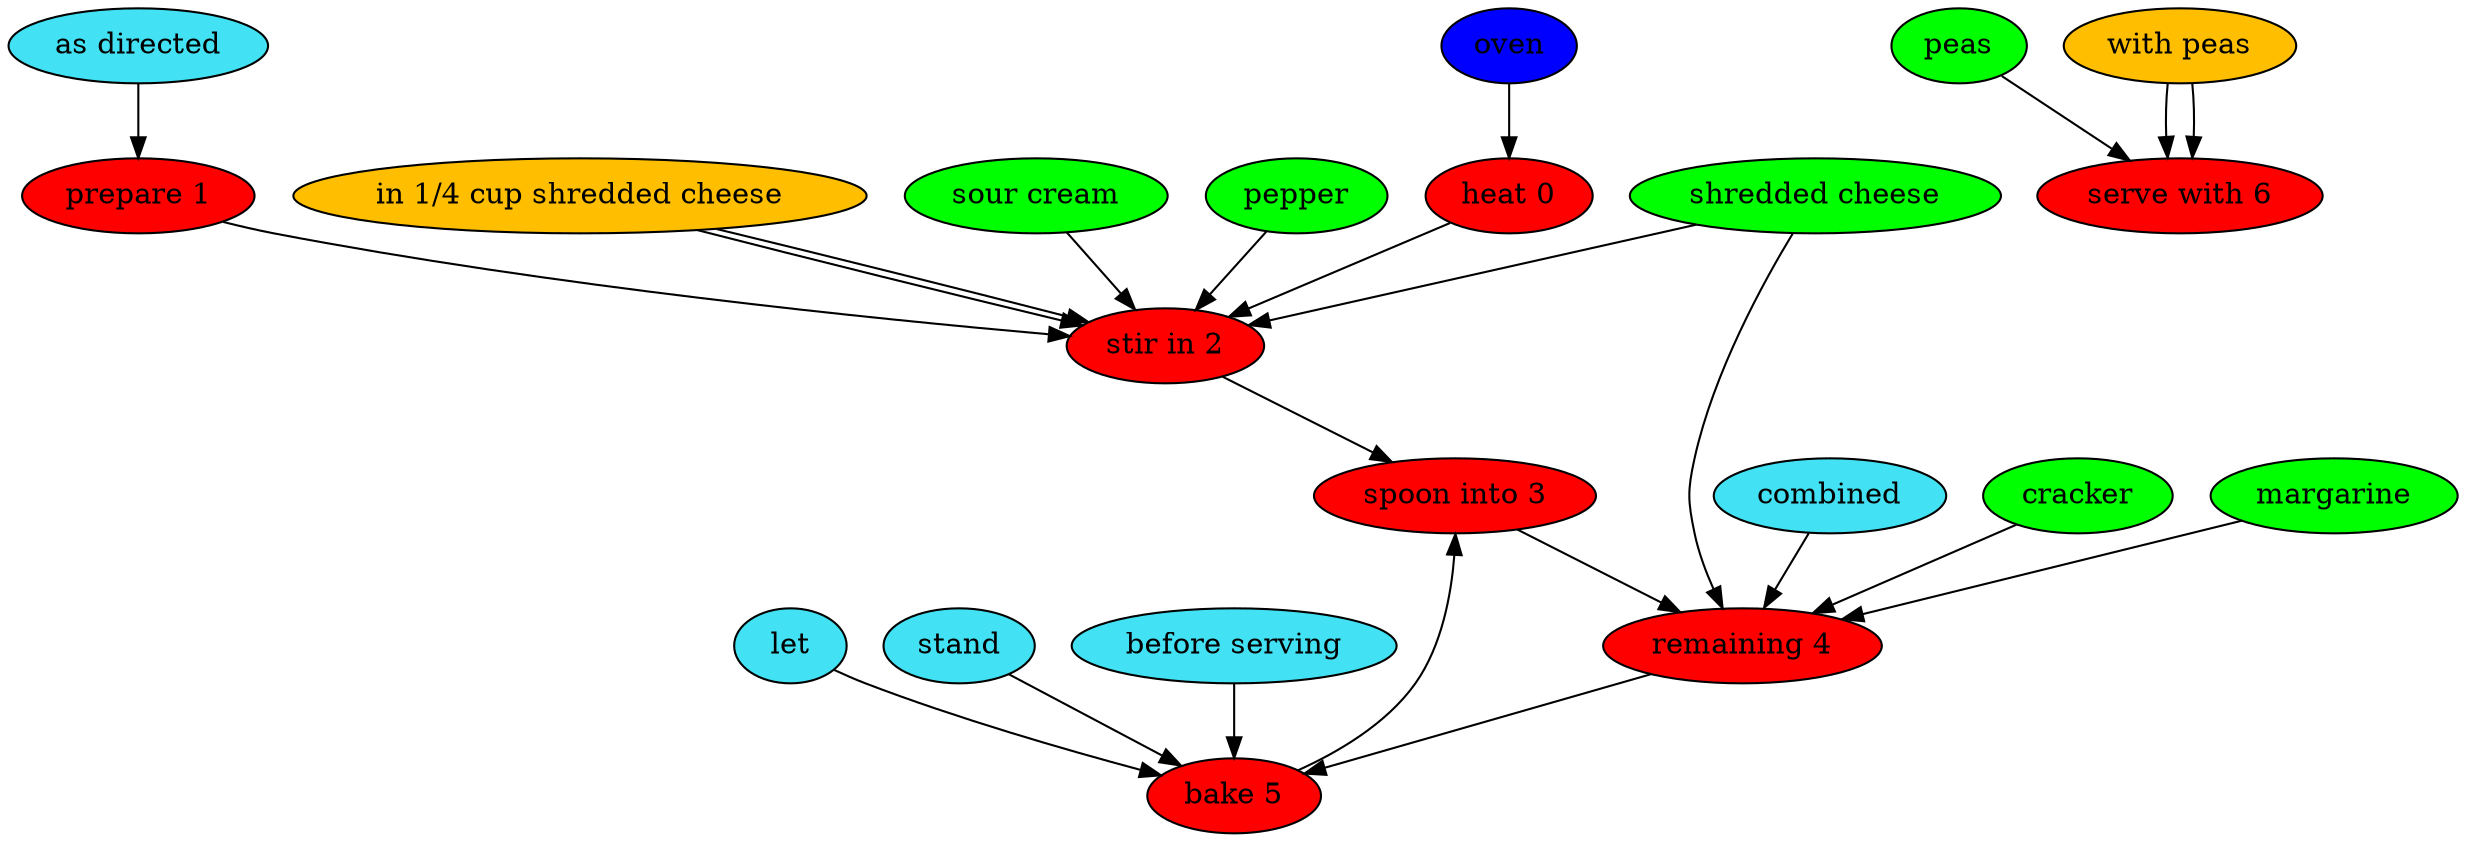 digraph G {
"heat 0" [style=filled, fillcolor=red];
oven [style=filled, fillcolor="#0000ff"];
oven -> "heat 0";
"prepare 1" [style=filled, fillcolor=red];
"as directed" [style=filled, fillcolor="#42e2f4"];
"as directed" -> "prepare 1";
"stir in 2" [style=filled, fillcolor=red];
"shredded cheese" [style=filled, fillcolor=green];
"shredded cheese" -> "stir in 2";
"in 1/4 cup shredded cheese" [style=filled, fillcolor="#01DFA5"];
"in 1/4 cup shredded cheese" -> "stir in 2";
"sour cream" [style=filled, fillcolor=green];
"sour cream" -> "stir in 2";
pepper [style=filled, fillcolor=green];
pepper -> "stir in 2";
"in 1/4 cup shredded cheese" [style=filled, fillcolor="#FFBF00"];
"in 1/4 cup shredded cheese" -> "stir in 2";
"spoon into 3" [style=filled, fillcolor=red];
"remaining 4" [style=filled, fillcolor=red];
combined [style=filled, fillcolor="#42e2f4"];
combined -> "remaining 4";
"shredded cheese" [style=filled, fillcolor=green];
"shredded cheese" -> "remaining 4";
cracker [style=filled, fillcolor=green];
cracker -> "remaining 4";
margarine [style=filled, fillcolor=green];
margarine -> "remaining 4";
"bake 5" [style=filled, fillcolor=red];
let [style=filled, fillcolor="#42e2f4"];
let -> "bake 5";
stand [style=filled, fillcolor="#42e2f4"];
stand -> "bake 5";
"before serving" [style=filled, fillcolor="#42e2f4"];
"before serving" -> "bake 5";
"serve with 6" [style=filled, fillcolor=red];
peas [style=filled, fillcolor=green];
peas -> "serve with 6";
"with peas" [style=filled, fillcolor="#01DFA5"];
"with peas" -> "serve with 6";
"with peas" [style=filled, fillcolor="#FFBF00"];
"with peas" -> "serve with 6";
"heat 0" -> "stir in 2";
"prepare 1" -> "stir in 2";
"stir in 2" -> "spoon into 3";
"spoon into 3" -> "remaining 4";
"remaining 4" -> "bake 5";
"bake 5" -> "spoon into 3";
}
